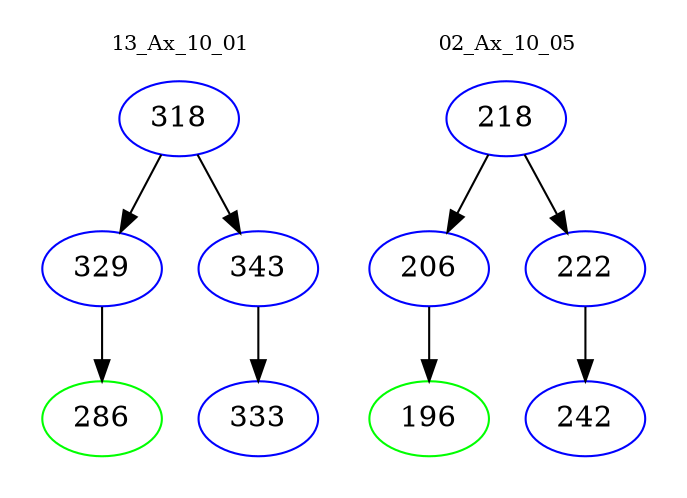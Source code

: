 digraph{
subgraph cluster_0 {
color = white
label = "13_Ax_10_01";
fontsize=10;
T0_318 [label="318", color="blue"]
T0_318 -> T0_329 [color="black"]
T0_329 [label="329", color="blue"]
T0_329 -> T0_286 [color="black"]
T0_286 [label="286", color="green"]
T0_318 -> T0_343 [color="black"]
T0_343 [label="343", color="blue"]
T0_343 -> T0_333 [color="black"]
T0_333 [label="333", color="blue"]
}
subgraph cluster_1 {
color = white
label = "02_Ax_10_05";
fontsize=10;
T1_218 [label="218", color="blue"]
T1_218 -> T1_206 [color="black"]
T1_206 [label="206", color="blue"]
T1_206 -> T1_196 [color="black"]
T1_196 [label="196", color="green"]
T1_218 -> T1_222 [color="black"]
T1_222 [label="222", color="blue"]
T1_222 -> T1_242 [color="black"]
T1_242 [label="242", color="blue"]
}
}
